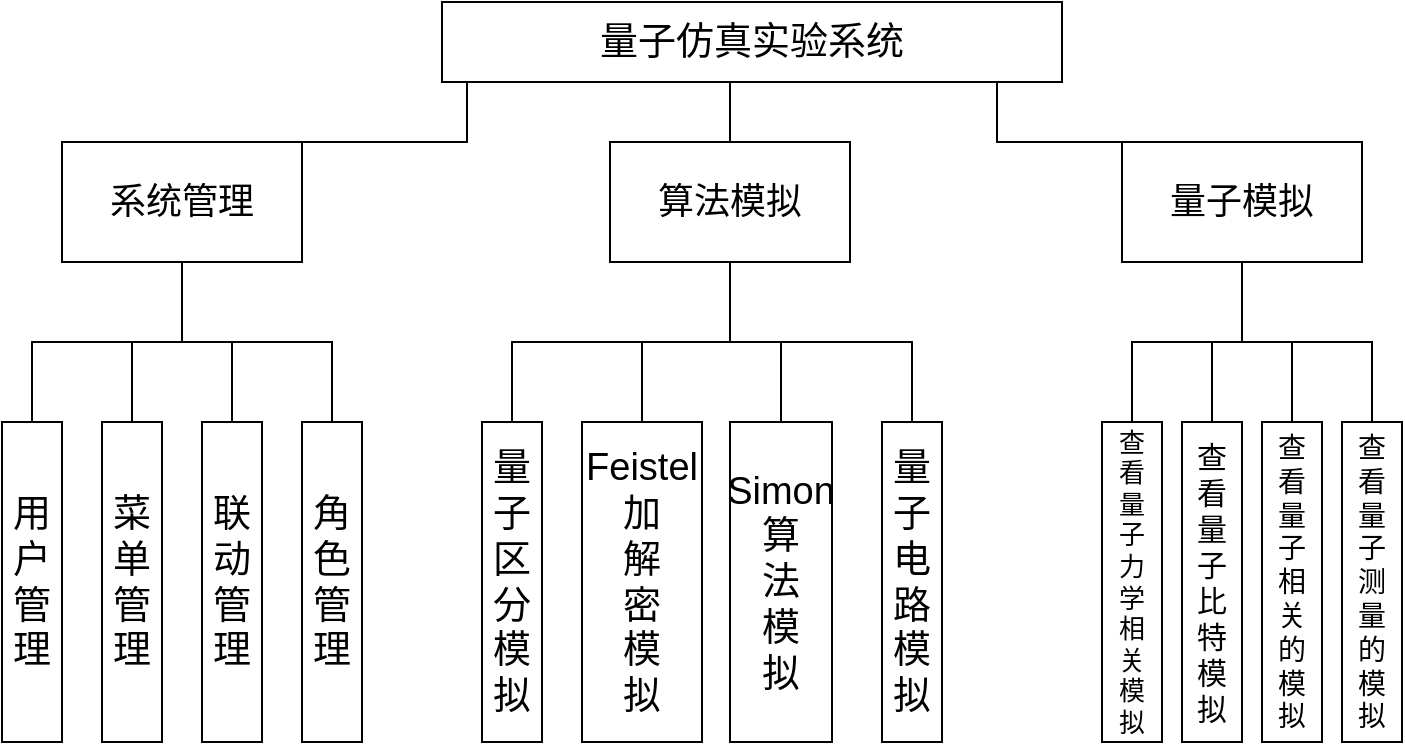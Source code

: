 <mxfile version="27.0.3">
  <diagram name="第 1 页" id="nF_NgQ6vDulWW_TsF_IM">
    <mxGraphModel dx="1042" dy="570" grid="1" gridSize="10" guides="1" tooltips="1" connect="1" arrows="1" fold="1" page="1" pageScale="1" pageWidth="827" pageHeight="1169" math="0" shadow="0">
      <root>
        <mxCell id="0" />
        <mxCell id="1" parent="0" />
        <mxCell id="ghfzgxNdztTbWZ-dMRiS-20" style="edgeStyle=elbowEdgeStyle;rounded=0;orthogonalLoop=1;jettySize=auto;html=1;exitX=0.5;exitY=1;exitDx=0;exitDy=0;entryX=0.5;entryY=0;entryDx=0;entryDy=0;endArrow=none;startFill=0;" edge="1" parent="1" source="ghfzgxNdztTbWZ-dMRiS-1" target="ghfzgxNdztTbWZ-dMRiS-2">
          <mxGeometry relative="1" as="geometry" />
        </mxCell>
        <mxCell id="ghfzgxNdztTbWZ-dMRiS-21" style="edgeStyle=orthogonalEdgeStyle;rounded=0;orthogonalLoop=1;jettySize=auto;html=1;exitX=0.5;exitY=1;exitDx=0;exitDy=0;entryX=0.5;entryY=0;entryDx=0;entryDy=0;endArrow=none;startFill=0;" edge="1" parent="1" source="ghfzgxNdztTbWZ-dMRiS-1" target="ghfzgxNdztTbWZ-dMRiS-3">
          <mxGeometry relative="1" as="geometry" />
        </mxCell>
        <mxCell id="ghfzgxNdztTbWZ-dMRiS-22" style="edgeStyle=elbowEdgeStyle;rounded=0;orthogonalLoop=1;jettySize=auto;html=1;exitX=0.5;exitY=1;exitDx=0;exitDy=0;entryX=0.5;entryY=0;entryDx=0;entryDy=0;endArrow=none;startFill=0;" edge="1" parent="1" source="ghfzgxNdztTbWZ-dMRiS-1" target="ghfzgxNdztTbWZ-dMRiS-4">
          <mxGeometry relative="1" as="geometry" />
        </mxCell>
        <mxCell id="ghfzgxNdztTbWZ-dMRiS-1" value="&lt;font style=&quot;font-size: 19px;&quot;&gt;量子仿真实验系统&lt;/font&gt;" style="rounded=0;whiteSpace=wrap;html=1;" vertex="1" parent="1">
          <mxGeometry x="270" y="10" width="310" height="40" as="geometry" />
        </mxCell>
        <mxCell id="ghfzgxNdztTbWZ-dMRiS-23" style="edgeStyle=orthogonalEdgeStyle;rounded=0;orthogonalLoop=1;jettySize=auto;html=1;exitX=0.5;exitY=1;exitDx=0;exitDy=0;entryX=0.5;entryY=0;entryDx=0;entryDy=0;endArrow=none;startFill=0;" edge="1" parent="1" source="ghfzgxNdztTbWZ-dMRiS-2" target="ghfzgxNdztTbWZ-dMRiS-8">
          <mxGeometry relative="1" as="geometry" />
        </mxCell>
        <mxCell id="ghfzgxNdztTbWZ-dMRiS-24" style="edgeStyle=orthogonalEdgeStyle;rounded=0;orthogonalLoop=1;jettySize=auto;html=1;exitX=0.5;exitY=1;exitDx=0;exitDy=0;entryX=0.5;entryY=0;entryDx=0;entryDy=0;endArrow=none;startFill=0;" edge="1" parent="1" source="ghfzgxNdztTbWZ-dMRiS-2" target="ghfzgxNdztTbWZ-dMRiS-9">
          <mxGeometry relative="1" as="geometry" />
        </mxCell>
        <mxCell id="ghfzgxNdztTbWZ-dMRiS-25" style="edgeStyle=orthogonalEdgeStyle;rounded=0;orthogonalLoop=1;jettySize=auto;html=1;exitX=0.5;exitY=1;exitDx=0;exitDy=0;entryX=0.5;entryY=0;entryDx=0;entryDy=0;endArrow=none;startFill=0;" edge="1" parent="1" source="ghfzgxNdztTbWZ-dMRiS-2" target="ghfzgxNdztTbWZ-dMRiS-10">
          <mxGeometry relative="1" as="geometry" />
        </mxCell>
        <mxCell id="ghfzgxNdztTbWZ-dMRiS-26" style="edgeStyle=orthogonalEdgeStyle;rounded=0;orthogonalLoop=1;jettySize=auto;html=1;exitX=0.5;exitY=1;exitDx=0;exitDy=0;entryX=0.5;entryY=0;entryDx=0;entryDy=0;endArrow=none;startFill=0;" edge="1" parent="1" source="ghfzgxNdztTbWZ-dMRiS-2" target="ghfzgxNdztTbWZ-dMRiS-11">
          <mxGeometry relative="1" as="geometry" />
        </mxCell>
        <mxCell id="ghfzgxNdztTbWZ-dMRiS-2" value="&lt;font style=&quot;font-size: 18px;&quot;&gt;系统管理&lt;/font&gt;" style="rounded=0;whiteSpace=wrap;html=1;" vertex="1" parent="1">
          <mxGeometry x="80" y="80" width="120" height="60" as="geometry" />
        </mxCell>
        <mxCell id="ghfzgxNdztTbWZ-dMRiS-27" style="edgeStyle=orthogonalEdgeStyle;rounded=0;orthogonalLoop=1;jettySize=auto;html=1;exitX=0.5;exitY=1;exitDx=0;exitDy=0;entryX=0.5;entryY=0;entryDx=0;entryDy=0;endArrow=none;startFill=0;" edge="1" parent="1" source="ghfzgxNdztTbWZ-dMRiS-3" target="ghfzgxNdztTbWZ-dMRiS-13">
          <mxGeometry relative="1" as="geometry" />
        </mxCell>
        <mxCell id="ghfzgxNdztTbWZ-dMRiS-28" style="edgeStyle=orthogonalEdgeStyle;rounded=0;orthogonalLoop=1;jettySize=auto;html=1;exitX=0.5;exitY=1;exitDx=0;exitDy=0;entryX=0.5;entryY=0;entryDx=0;entryDy=0;endArrow=none;startFill=0;" edge="1" parent="1" source="ghfzgxNdztTbWZ-dMRiS-3" target="ghfzgxNdztTbWZ-dMRiS-12">
          <mxGeometry relative="1" as="geometry" />
        </mxCell>
        <mxCell id="ghfzgxNdztTbWZ-dMRiS-29" style="edgeStyle=orthogonalEdgeStyle;rounded=0;orthogonalLoop=1;jettySize=auto;html=1;exitX=0.5;exitY=1;exitDx=0;exitDy=0;entryX=0.5;entryY=0;entryDx=0;entryDy=0;endArrow=none;startFill=0;" edge="1" parent="1" source="ghfzgxNdztTbWZ-dMRiS-3" target="ghfzgxNdztTbWZ-dMRiS-14">
          <mxGeometry relative="1" as="geometry" />
        </mxCell>
        <mxCell id="ghfzgxNdztTbWZ-dMRiS-30" style="edgeStyle=orthogonalEdgeStyle;rounded=0;orthogonalLoop=1;jettySize=auto;html=1;exitX=0.5;exitY=1;exitDx=0;exitDy=0;entryX=0.5;entryY=0;entryDx=0;entryDy=0;endArrow=none;startFill=0;" edge="1" parent="1" source="ghfzgxNdztTbWZ-dMRiS-3" target="ghfzgxNdztTbWZ-dMRiS-15">
          <mxGeometry relative="1" as="geometry" />
        </mxCell>
        <mxCell id="ghfzgxNdztTbWZ-dMRiS-3" value="&lt;span style=&quot;font-size: 18px;&quot;&gt;算法模拟&lt;/span&gt;" style="rounded=0;whiteSpace=wrap;html=1;" vertex="1" parent="1">
          <mxGeometry x="354" y="80" width="120" height="60" as="geometry" />
        </mxCell>
        <mxCell id="ghfzgxNdztTbWZ-dMRiS-31" style="edgeStyle=orthogonalEdgeStyle;rounded=0;orthogonalLoop=1;jettySize=auto;html=1;exitX=0.5;exitY=1;exitDx=0;exitDy=0;entryX=0.5;entryY=0;entryDx=0;entryDy=0;endArrow=none;startFill=0;" edge="1" parent="1" source="ghfzgxNdztTbWZ-dMRiS-4" target="ghfzgxNdztTbWZ-dMRiS-16">
          <mxGeometry relative="1" as="geometry" />
        </mxCell>
        <mxCell id="ghfzgxNdztTbWZ-dMRiS-32" style="edgeStyle=orthogonalEdgeStyle;rounded=0;orthogonalLoop=1;jettySize=auto;html=1;exitX=0.5;exitY=1;exitDx=0;exitDy=0;entryX=0.5;entryY=0;entryDx=0;entryDy=0;endArrow=none;startFill=0;" edge="1" parent="1" source="ghfzgxNdztTbWZ-dMRiS-4" target="ghfzgxNdztTbWZ-dMRiS-17">
          <mxGeometry relative="1" as="geometry" />
        </mxCell>
        <mxCell id="ghfzgxNdztTbWZ-dMRiS-34" style="edgeStyle=orthogonalEdgeStyle;rounded=0;orthogonalLoop=1;jettySize=auto;html=1;exitX=0.5;exitY=1;exitDx=0;exitDy=0;entryX=0.5;entryY=0;entryDx=0;entryDy=0;endArrow=none;startFill=0;" edge="1" parent="1" source="ghfzgxNdztTbWZ-dMRiS-4" target="ghfzgxNdztTbWZ-dMRiS-18">
          <mxGeometry relative="1" as="geometry" />
        </mxCell>
        <mxCell id="ghfzgxNdztTbWZ-dMRiS-35" style="edgeStyle=orthogonalEdgeStyle;rounded=0;orthogonalLoop=1;jettySize=auto;html=1;exitX=0.5;exitY=1;exitDx=0;exitDy=0;entryX=0.5;entryY=0;entryDx=0;entryDy=0;endArrow=none;startFill=0;" edge="1" parent="1" source="ghfzgxNdztTbWZ-dMRiS-4" target="ghfzgxNdztTbWZ-dMRiS-19">
          <mxGeometry relative="1" as="geometry" />
        </mxCell>
        <mxCell id="ghfzgxNdztTbWZ-dMRiS-4" value="&lt;span style=&quot;font-size: 18px;&quot;&gt;量子模拟&lt;/span&gt;" style="rounded=0;whiteSpace=wrap;html=1;" vertex="1" parent="1">
          <mxGeometry x="610" y="80" width="120" height="60" as="geometry" />
        </mxCell>
        <mxCell id="ghfzgxNdztTbWZ-dMRiS-8" value="&lt;font style=&quot;font-size: 19px;&quot;&gt;用&lt;/font&gt;&lt;div&gt;&lt;font style=&quot;font-size: 19px;&quot;&gt;户&lt;/font&gt;&lt;/div&gt;&lt;div&gt;&lt;font style=&quot;font-size: 19px;&quot;&gt;管&lt;/font&gt;&lt;/div&gt;&lt;div&gt;&lt;font style=&quot;font-size: 19px;&quot;&gt;理&lt;/font&gt;&lt;/div&gt;" style="rounded=0;whiteSpace=wrap;html=1;" vertex="1" parent="1">
          <mxGeometry x="50" y="220" width="30" height="160" as="geometry" />
        </mxCell>
        <mxCell id="ghfzgxNdztTbWZ-dMRiS-9" value="&lt;span style=&quot;font-size: 19px;&quot;&gt;菜单管理&lt;/span&gt;" style="rounded=0;whiteSpace=wrap;html=1;" vertex="1" parent="1">
          <mxGeometry x="100" y="220" width="30" height="160" as="geometry" />
        </mxCell>
        <mxCell id="ghfzgxNdztTbWZ-dMRiS-10" value="&lt;span style=&quot;font-size: 19px;&quot;&gt;联动管理&lt;/span&gt;" style="rounded=0;whiteSpace=wrap;html=1;" vertex="1" parent="1">
          <mxGeometry x="150" y="220" width="30" height="160" as="geometry" />
        </mxCell>
        <mxCell id="ghfzgxNdztTbWZ-dMRiS-11" value="&lt;span style=&quot;font-size: 19px;&quot;&gt;角色管理&lt;/span&gt;" style="rounded=0;whiteSpace=wrap;html=1;" vertex="1" parent="1">
          <mxGeometry x="200" y="220" width="30" height="160" as="geometry" />
        </mxCell>
        <mxCell id="ghfzgxNdztTbWZ-dMRiS-12" value="&lt;span style=&quot;font-size: 19px;&quot;&gt;Feistel&lt;/span&gt;&lt;div&gt;&lt;span style=&quot;font-size: 19px;&quot;&gt;加&lt;/span&gt;&lt;/div&gt;&lt;div&gt;&lt;span style=&quot;font-size: 19px;&quot;&gt;解&lt;/span&gt;&lt;/div&gt;&lt;div&gt;&lt;span style=&quot;font-size: 19px;&quot;&gt;密&lt;/span&gt;&lt;/div&gt;&lt;div&gt;&lt;span style=&quot;font-size: 19px;&quot;&gt;模&lt;/span&gt;&lt;/div&gt;&lt;div&gt;&lt;span style=&quot;font-size: 19px;&quot;&gt;拟&lt;/span&gt;&lt;/div&gt;" style="rounded=0;whiteSpace=wrap;html=1;" vertex="1" parent="1">
          <mxGeometry x="340" y="220" width="60" height="160" as="geometry" />
        </mxCell>
        <mxCell id="ghfzgxNdztTbWZ-dMRiS-13" value="&lt;span style=&quot;font-size: 19px;&quot;&gt;量子区分模拟&lt;/span&gt;" style="rounded=0;whiteSpace=wrap;html=1;" vertex="1" parent="1">
          <mxGeometry x="290" y="220" width="30" height="160" as="geometry" />
        </mxCell>
        <mxCell id="ghfzgxNdztTbWZ-dMRiS-14" value="&lt;span style=&quot;font-size: 19px;&quot;&gt;Simon算&lt;/span&gt;&lt;div&gt;&lt;span style=&quot;font-size: 19px;&quot;&gt;法&lt;/span&gt;&lt;/div&gt;&lt;div&gt;&lt;span style=&quot;font-size: 19px;&quot;&gt;模&lt;/span&gt;&lt;/div&gt;&lt;div&gt;&lt;span style=&quot;font-size: 19px;&quot;&gt;拟&lt;/span&gt;&lt;/div&gt;" style="rounded=0;whiteSpace=wrap;html=1;" vertex="1" parent="1">
          <mxGeometry x="414" y="220" width="51" height="160" as="geometry" />
        </mxCell>
        <mxCell id="ghfzgxNdztTbWZ-dMRiS-15" value="&lt;span style=&quot;font-size: 19px;&quot;&gt;量子电路模拟&lt;/span&gt;" style="rounded=0;whiteSpace=wrap;html=1;" vertex="1" parent="1">
          <mxGeometry x="490" y="220" width="30" height="160" as="geometry" />
        </mxCell>
        <mxCell id="ghfzgxNdztTbWZ-dMRiS-16" value="&lt;font style=&quot;font-size: 13px;&quot;&gt;查&lt;/font&gt;&lt;div&gt;&lt;font style=&quot;font-size: 13px;&quot;&gt;看&lt;/font&gt;&lt;/div&gt;&lt;div&gt;&lt;font style=&quot;font-size: 13px;&quot;&gt;量&lt;/font&gt;&lt;/div&gt;&lt;div&gt;&lt;font style=&quot;font-size: 13px;&quot;&gt;子&lt;/font&gt;&lt;/div&gt;&lt;div&gt;&lt;font style=&quot;font-size: 13px;&quot;&gt;力&lt;/font&gt;&lt;/div&gt;&lt;div&gt;&lt;font style=&quot;font-size: 13px;&quot;&gt;学&lt;/font&gt;&lt;/div&gt;&lt;div&gt;&lt;font style=&quot;font-size: 13px;&quot;&gt;相&lt;/font&gt;&lt;/div&gt;&lt;div&gt;&lt;font style=&quot;font-size: 13px;&quot;&gt;关&lt;/font&gt;&lt;/div&gt;&lt;div&gt;&lt;font style=&quot;font-size: 13px;&quot;&gt;模&lt;/font&gt;&lt;/div&gt;&lt;div&gt;&lt;font style=&quot;font-size: 13px;&quot;&gt;拟&lt;/font&gt;&lt;/div&gt;" style="rounded=0;whiteSpace=wrap;html=1;" vertex="1" parent="1">
          <mxGeometry x="600" y="220" width="30" height="160" as="geometry" />
        </mxCell>
        <mxCell id="ghfzgxNdztTbWZ-dMRiS-17" value="&lt;font style=&quot;font-size: 15px;&quot;&gt;查看量子比特模拟&lt;/font&gt;" style="rounded=0;whiteSpace=wrap;html=1;" vertex="1" parent="1">
          <mxGeometry x="640" y="220" width="30" height="160" as="geometry" />
        </mxCell>
        <mxCell id="ghfzgxNdztTbWZ-dMRiS-18" value="&lt;font style=&quot;font-size: 14px;&quot;&gt;查&lt;/font&gt;&lt;div&gt;&lt;font style=&quot;font-size: 14px;&quot;&gt;看&lt;/font&gt;&lt;/div&gt;&lt;div&gt;&lt;font style=&quot;font-size: 14px;&quot;&gt;量&lt;/font&gt;&lt;/div&gt;&lt;div&gt;&lt;font style=&quot;font-size: 14px;&quot;&gt;子&lt;/font&gt;&lt;/div&gt;&lt;div&gt;&lt;span style=&quot;font-size: 14px;&quot;&gt;相&lt;/span&gt;&lt;/div&gt;&lt;div&gt;&lt;span style=&quot;font-size: 14px;&quot;&gt;关&lt;/span&gt;&lt;/div&gt;&lt;div&gt;&lt;font style=&quot;font-size: 14px;&quot;&gt;的&lt;/font&gt;&lt;/div&gt;&lt;div&gt;&lt;font style=&quot;font-size: 14px;&quot;&gt;模&lt;/font&gt;&lt;/div&gt;&lt;div&gt;&lt;font style=&quot;font-size: 14px;&quot;&gt;拟&lt;/font&gt;&lt;/div&gt;" style="rounded=0;whiteSpace=wrap;html=1;" vertex="1" parent="1">
          <mxGeometry x="680" y="220" width="30" height="160" as="geometry" />
        </mxCell>
        <mxCell id="ghfzgxNdztTbWZ-dMRiS-19" value="&lt;font style=&quot;font-size: 14px;&quot;&gt;查&lt;/font&gt;&lt;div&gt;&lt;font style=&quot;font-size: 14px;&quot;&gt;看&lt;/font&gt;&lt;/div&gt;&lt;div&gt;&lt;font style=&quot;font-size: 14px;&quot;&gt;量&lt;/font&gt;&lt;/div&gt;&lt;div&gt;&lt;font style=&quot;font-size: 14px;&quot;&gt;子&lt;/font&gt;&lt;/div&gt;&lt;div&gt;&lt;font style=&quot;font-size: 14px;&quot;&gt;测&lt;/font&gt;&lt;/div&gt;&lt;div&gt;&lt;font style=&quot;font-size: 14px;&quot;&gt;量&lt;/font&gt;&lt;/div&gt;&lt;div&gt;&lt;font style=&quot;font-size: 14px;&quot;&gt;的&lt;/font&gt;&lt;/div&gt;&lt;div&gt;&lt;font style=&quot;font-size: 14px;&quot;&gt;模&lt;/font&gt;&lt;/div&gt;&lt;div&gt;&lt;font style=&quot;font-size: 14px;&quot;&gt;拟&lt;/font&gt;&lt;/div&gt;" style="rounded=0;whiteSpace=wrap;html=1;" vertex="1" parent="1">
          <mxGeometry x="720" y="220" width="30" height="160" as="geometry" />
        </mxCell>
      </root>
    </mxGraphModel>
  </diagram>
</mxfile>
